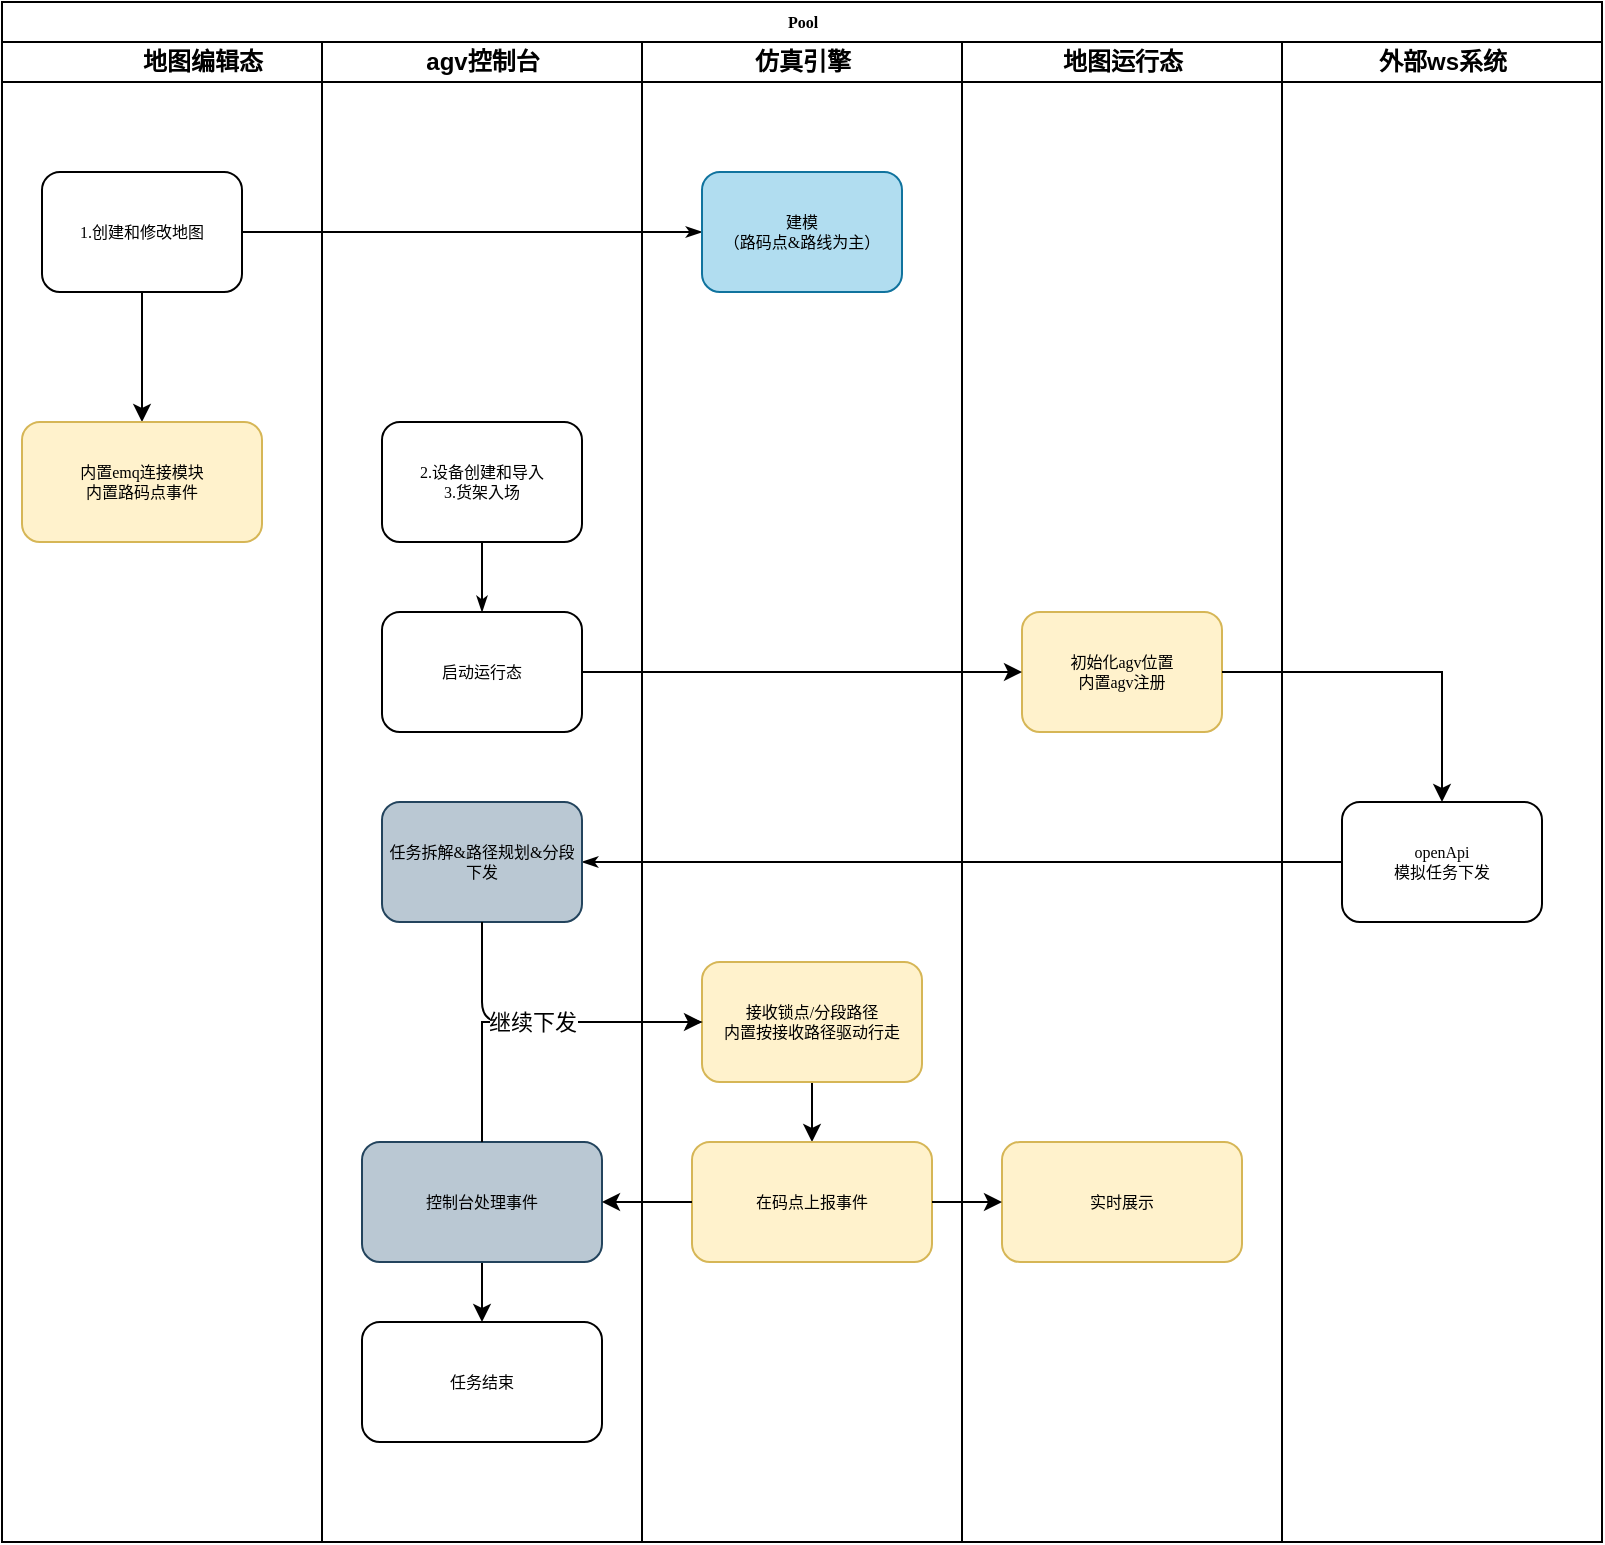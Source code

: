 <mxfile version="21.3.2" type="github">
  <diagram name="Page-1" id="TYO121ECG_QTzB7eonK7">
    <mxGraphModel dx="1242" dy="796" grid="1" gridSize="10" guides="1" tooltips="1" connect="1" arrows="1" fold="1" page="1" pageScale="1" pageWidth="827" pageHeight="1169" math="0" shadow="0">
      <root>
        <mxCell id="0" />
        <mxCell id="1" parent="0" />
        <mxCell id="kgRqDXJrh_AMUjibMgar-46" value="Pool" style="swimlane;html=1;childLayout=stackLayout;startSize=20;rounded=0;shadow=0;labelBackgroundColor=none;strokeWidth=1;fontFamily=Verdana;fontSize=8;align=center;" vertex="1" parent="1">
          <mxGeometry x="70" y="60" width="800" height="770" as="geometry" />
        </mxCell>
        <mxCell id="kgRqDXJrh_AMUjibMgar-47" value="&lt;blockquote style=&quot;margin: 0 0 0 40px; border: none; padding: 0px;&quot;&gt;地图编辑态&lt;/blockquote&gt;" style="swimlane;html=1;startSize=20;" vertex="1" parent="kgRqDXJrh_AMUjibMgar-46">
          <mxGeometry y="20" width="160" height="750" as="geometry" />
        </mxCell>
        <mxCell id="kgRqDXJrh_AMUjibMgar-48" value="" style="edgeStyle=orthogonalEdgeStyle;rounded=0;orthogonalLoop=1;jettySize=auto;html=1;" edge="1" parent="kgRqDXJrh_AMUjibMgar-47" source="kgRqDXJrh_AMUjibMgar-49" target="kgRqDXJrh_AMUjibMgar-50">
          <mxGeometry relative="1" as="geometry" />
        </mxCell>
        <mxCell id="kgRqDXJrh_AMUjibMgar-49" value="1.创建和修改地图" style="rounded=1;whiteSpace=wrap;html=1;shadow=0;labelBackgroundColor=none;strokeWidth=1;fontFamily=Verdana;fontSize=8;align=center;" vertex="1" parent="kgRqDXJrh_AMUjibMgar-47">
          <mxGeometry x="20" y="65" width="100" height="60" as="geometry" />
        </mxCell>
        <mxCell id="kgRqDXJrh_AMUjibMgar-50" value="内置emq连接模块&lt;br&gt;内置路码点事件" style="whiteSpace=wrap;html=1;fontSize=8;fontFamily=Verdana;rounded=1;shadow=0;labelBackgroundColor=none;strokeWidth=1;fillColor=#fff2cc;strokeColor=#d6b656;" vertex="1" parent="kgRqDXJrh_AMUjibMgar-47">
          <mxGeometry x="10" y="190" width="120" height="60" as="geometry" />
        </mxCell>
        <mxCell id="kgRqDXJrh_AMUjibMgar-51" style="edgeStyle=orthogonalEdgeStyle;rounded=1;html=1;labelBackgroundColor=none;startArrow=none;startFill=0;startSize=5;endArrow=classicThin;endFill=1;endSize=5;jettySize=auto;orthogonalLoop=1;strokeWidth=1;fontFamily=Verdana;fontSize=8" edge="1" parent="kgRqDXJrh_AMUjibMgar-46" source="kgRqDXJrh_AMUjibMgar-49" target="kgRqDXJrh_AMUjibMgar-64">
          <mxGeometry relative="1" as="geometry" />
        </mxCell>
        <mxCell id="kgRqDXJrh_AMUjibMgar-52" style="edgeStyle=orthogonalEdgeStyle;rounded=1;html=1;labelBackgroundColor=none;startArrow=none;startFill=0;startSize=5;endArrow=classicThin;endFill=1;endSize=5;jettySize=auto;orthogonalLoop=1;strokeWidth=1;fontFamily=Verdana;fontSize=8;exitX=0;exitY=0.5;exitDx=0;exitDy=0;entryX=1;entryY=0.5;entryDx=0;entryDy=0;" edge="1" parent="kgRqDXJrh_AMUjibMgar-46" source="kgRqDXJrh_AMUjibMgar-70" target="kgRqDXJrh_AMUjibMgar-57">
          <mxGeometry relative="1" as="geometry">
            <mxPoint x="540" y="430" as="targetPoint" />
          </mxGeometry>
        </mxCell>
        <mxCell id="kgRqDXJrh_AMUjibMgar-53" value="agv控制台" style="swimlane;html=1;startSize=20;" vertex="1" parent="kgRqDXJrh_AMUjibMgar-46">
          <mxGeometry x="160" y="20" width="160" height="750" as="geometry" />
        </mxCell>
        <mxCell id="kgRqDXJrh_AMUjibMgar-54" value="2.设备创建和导入&lt;br&gt;3.货架入场" style="rounded=1;whiteSpace=wrap;html=1;shadow=0;labelBackgroundColor=none;strokeWidth=1;fontFamily=Verdana;fontSize=8;align=center;" vertex="1" parent="kgRqDXJrh_AMUjibMgar-53">
          <mxGeometry x="30" y="190" width="100" height="60" as="geometry" />
        </mxCell>
        <mxCell id="kgRqDXJrh_AMUjibMgar-55" value="启动运行态" style="rounded=1;whiteSpace=wrap;html=1;shadow=0;labelBackgroundColor=none;strokeWidth=1;fontFamily=Verdana;fontSize=8;align=center;" vertex="1" parent="kgRqDXJrh_AMUjibMgar-53">
          <mxGeometry x="30" y="285" width="100" height="60" as="geometry" />
        </mxCell>
        <mxCell id="kgRqDXJrh_AMUjibMgar-56" style="edgeStyle=orthogonalEdgeStyle;rounded=1;html=1;labelBackgroundColor=none;startArrow=none;startFill=0;startSize=5;endArrow=classicThin;endFill=1;endSize=5;jettySize=auto;orthogonalLoop=1;strokeWidth=1;fontFamily=Verdana;fontSize=8" edge="1" parent="kgRqDXJrh_AMUjibMgar-53" source="kgRqDXJrh_AMUjibMgar-54" target="kgRqDXJrh_AMUjibMgar-55">
          <mxGeometry relative="1" as="geometry" />
        </mxCell>
        <mxCell id="kgRqDXJrh_AMUjibMgar-57" value="任务拆解&amp;amp;路径规划&amp;amp;分段下发" style="rounded=1;whiteSpace=wrap;html=1;shadow=0;labelBackgroundColor=none;strokeWidth=1;fontFamily=Verdana;fontSize=8;align=center;fillColor=#bac8d3;strokeColor=#23445d;" vertex="1" parent="kgRqDXJrh_AMUjibMgar-53">
          <mxGeometry x="30" y="380" width="100" height="60" as="geometry" />
        </mxCell>
        <mxCell id="kgRqDXJrh_AMUjibMgar-58" value="" style="edgeStyle=orthogonalEdgeStyle;rounded=0;orthogonalLoop=1;jettySize=auto;html=1;" edge="1" parent="kgRqDXJrh_AMUjibMgar-53" source="kgRqDXJrh_AMUjibMgar-59" target="kgRqDXJrh_AMUjibMgar-60">
          <mxGeometry relative="1" as="geometry" />
        </mxCell>
        <mxCell id="kgRqDXJrh_AMUjibMgar-59" value="控制台处理事件" style="whiteSpace=wrap;html=1;fontSize=8;fontFamily=Verdana;rounded=1;shadow=0;labelBackgroundColor=none;strokeWidth=1;fillColor=#bac8d3;strokeColor=#23445d;" vertex="1" parent="kgRqDXJrh_AMUjibMgar-53">
          <mxGeometry x="20" y="550" width="120" height="60" as="geometry" />
        </mxCell>
        <mxCell id="kgRqDXJrh_AMUjibMgar-60" value="任务结束" style="whiteSpace=wrap;html=1;fontSize=8;fontFamily=Verdana;rounded=1;shadow=0;labelBackgroundColor=none;strokeWidth=1;" vertex="1" parent="kgRqDXJrh_AMUjibMgar-53">
          <mxGeometry x="20" y="640" width="120" height="60" as="geometry" />
        </mxCell>
        <mxCell id="kgRqDXJrh_AMUjibMgar-61" value="仿真引擎" style="swimlane;html=1;startSize=20;" vertex="1" parent="kgRqDXJrh_AMUjibMgar-46">
          <mxGeometry x="320" y="20" width="160" height="750" as="geometry" />
        </mxCell>
        <mxCell id="kgRqDXJrh_AMUjibMgar-62" value="" style="edgeStyle=orthogonalEdgeStyle;rounded=0;orthogonalLoop=1;jettySize=auto;html=1;" edge="1" parent="kgRqDXJrh_AMUjibMgar-61" source="kgRqDXJrh_AMUjibMgar-63" target="kgRqDXJrh_AMUjibMgar-65">
          <mxGeometry relative="1" as="geometry" />
        </mxCell>
        <mxCell id="kgRqDXJrh_AMUjibMgar-63" value="接收锁点/分段路径&lt;br&gt;内置按接收路径驱动行走&lt;br&gt;" style="rounded=1;whiteSpace=wrap;html=1;shadow=0;labelBackgroundColor=none;strokeWidth=1;fontFamily=Verdana;fontSize=8;align=center;fillColor=#fff2cc;strokeColor=#d6b656;" vertex="1" parent="kgRqDXJrh_AMUjibMgar-61">
          <mxGeometry x="30" y="460" width="110" height="60" as="geometry" />
        </mxCell>
        <mxCell id="kgRqDXJrh_AMUjibMgar-64" value="建模&lt;br&gt;（路码点&amp;amp;路线为主）" style="rounded=1;whiteSpace=wrap;html=1;shadow=0;labelBackgroundColor=none;strokeWidth=1;fontFamily=Verdana;fontSize=8;align=center;fillColor=#b1ddf0;strokeColor=#10739e;" vertex="1" parent="kgRqDXJrh_AMUjibMgar-61">
          <mxGeometry x="30" y="65" width="100" height="60" as="geometry" />
        </mxCell>
        <mxCell id="kgRqDXJrh_AMUjibMgar-65" value="在码点上报事件" style="whiteSpace=wrap;html=1;fontSize=8;fontFamily=Verdana;rounded=1;shadow=0;labelBackgroundColor=none;strokeWidth=1;fillColor=#fff2cc;strokeColor=#d6b656;" vertex="1" parent="kgRqDXJrh_AMUjibMgar-61">
          <mxGeometry x="25" y="550" width="120" height="60" as="geometry" />
        </mxCell>
        <mxCell id="kgRqDXJrh_AMUjibMgar-66" value="地图运行态" style="swimlane;html=1;startSize=20;" vertex="1" parent="kgRqDXJrh_AMUjibMgar-46">
          <mxGeometry x="480" y="20" width="160" height="750" as="geometry" />
        </mxCell>
        <mxCell id="kgRqDXJrh_AMUjibMgar-67" value="初始化agv位置&lt;br&gt;内置agv注册" style="rounded=1;whiteSpace=wrap;html=1;shadow=0;labelBackgroundColor=none;strokeWidth=1;fontFamily=Verdana;fontSize=8;align=center;fillColor=#fff2cc;strokeColor=#d6b656;" vertex="1" parent="kgRqDXJrh_AMUjibMgar-66">
          <mxGeometry x="30" y="285" width="100" height="60" as="geometry" />
        </mxCell>
        <mxCell id="kgRqDXJrh_AMUjibMgar-68" value="实时展示" style="whiteSpace=wrap;html=1;fontSize=8;fontFamily=Verdana;rounded=1;shadow=0;labelBackgroundColor=none;strokeWidth=1;fillColor=#fff2cc;strokeColor=#d6b656;" vertex="1" parent="kgRqDXJrh_AMUjibMgar-66">
          <mxGeometry x="20" y="550" width="120" height="60" as="geometry" />
        </mxCell>
        <mxCell id="kgRqDXJrh_AMUjibMgar-69" value="外部ws系统" style="swimlane;html=1;startSize=20;" vertex="1" parent="kgRqDXJrh_AMUjibMgar-46">
          <mxGeometry x="640" y="20" width="160" height="750" as="geometry" />
        </mxCell>
        <mxCell id="kgRqDXJrh_AMUjibMgar-70" value="openApi&lt;br&gt;模拟任务下发" style="rounded=1;whiteSpace=wrap;html=1;shadow=0;labelBackgroundColor=none;strokeWidth=1;fontFamily=Verdana;fontSize=8;align=center;" vertex="1" parent="kgRqDXJrh_AMUjibMgar-69">
          <mxGeometry x="30" y="380" width="100" height="60" as="geometry" />
        </mxCell>
        <mxCell id="kgRqDXJrh_AMUjibMgar-71" style="edgeStyle=orthogonalEdgeStyle;rounded=0;orthogonalLoop=1;jettySize=auto;html=1;exitX=1;exitY=0.5;exitDx=0;exitDy=0;entryX=0;entryY=0.5;entryDx=0;entryDy=0;" edge="1" parent="kgRqDXJrh_AMUjibMgar-46" source="kgRqDXJrh_AMUjibMgar-55" target="kgRqDXJrh_AMUjibMgar-67">
          <mxGeometry relative="1" as="geometry" />
        </mxCell>
        <mxCell id="kgRqDXJrh_AMUjibMgar-72" style="edgeStyle=orthogonalEdgeStyle;rounded=1;html=1;labelBackgroundColor=none;startArrow=none;startFill=0;startSize=5;endArrow=classicThin;endFill=1;endSize=5;jettySize=auto;orthogonalLoop=1;strokeWidth=1;fontFamily=Verdana;fontSize=8;exitX=0.5;exitY=1;exitDx=0;exitDy=0;entryX=0;entryY=0.5;entryDx=0;entryDy=0;" edge="1" parent="kgRqDXJrh_AMUjibMgar-46" source="kgRqDXJrh_AMUjibMgar-57" target="kgRqDXJrh_AMUjibMgar-63">
          <mxGeometry relative="1" as="geometry">
            <mxPoint x="480" y="509.5" as="sourcePoint" />
            <mxPoint x="100" y="509.5" as="targetPoint" />
          </mxGeometry>
        </mxCell>
        <mxCell id="kgRqDXJrh_AMUjibMgar-73" style="edgeStyle=orthogonalEdgeStyle;rounded=0;orthogonalLoop=1;jettySize=auto;html=1;exitX=1;exitY=0.5;exitDx=0;exitDy=0;entryX=0.5;entryY=0;entryDx=0;entryDy=0;" edge="1" parent="kgRqDXJrh_AMUjibMgar-46" source="kgRqDXJrh_AMUjibMgar-67" target="kgRqDXJrh_AMUjibMgar-70">
          <mxGeometry relative="1" as="geometry" />
        </mxCell>
        <mxCell id="kgRqDXJrh_AMUjibMgar-74" value="" style="edgeStyle=orthogonalEdgeStyle;rounded=0;orthogonalLoop=1;jettySize=auto;html=1;" edge="1" parent="kgRqDXJrh_AMUjibMgar-46" source="kgRqDXJrh_AMUjibMgar-65" target="kgRqDXJrh_AMUjibMgar-59">
          <mxGeometry relative="1" as="geometry" />
        </mxCell>
        <mxCell id="kgRqDXJrh_AMUjibMgar-75" value="继续下发" style="edgeStyle=orthogonalEdgeStyle;rounded=0;orthogonalLoop=1;jettySize=auto;html=1;entryX=0;entryY=0.5;entryDx=0;entryDy=0;exitX=0.5;exitY=0;exitDx=0;exitDy=0;" edge="1" parent="kgRqDXJrh_AMUjibMgar-46" source="kgRqDXJrh_AMUjibMgar-59" target="kgRqDXJrh_AMUjibMgar-63">
          <mxGeometry relative="1" as="geometry" />
        </mxCell>
        <mxCell id="kgRqDXJrh_AMUjibMgar-76" style="edgeStyle=orthogonalEdgeStyle;rounded=0;orthogonalLoop=1;jettySize=auto;html=1;" edge="1" parent="kgRqDXJrh_AMUjibMgar-46" source="kgRqDXJrh_AMUjibMgar-65" target="kgRqDXJrh_AMUjibMgar-68">
          <mxGeometry relative="1" as="geometry" />
        </mxCell>
      </root>
    </mxGraphModel>
  </diagram>
</mxfile>
